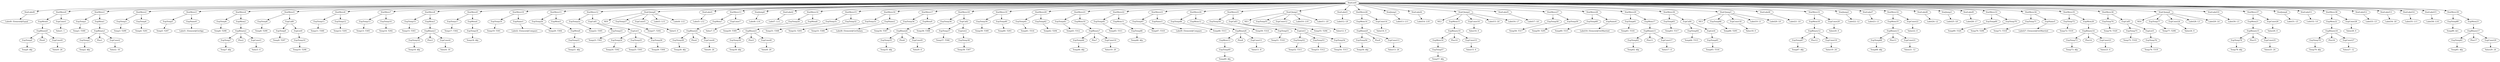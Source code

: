 digraph {
	ordering = out;
	ExpMem23 -> ExpBinary17;
	ExpConst29 -> "Value29: 24";
	ExpBinary17 -> ExpTemp81;
	ExpBinary17 -> Plus17;
	ExpBinary17 -> ExpConst29;
	ExpTemp81 -> "Temp81: $fp";
	StatLabel14 -> "Label35: L11";
	StatLabel13 -> "Label34: L8";
	ExpConst27 -> "Value27: 12";
	ExpBinary16 -> ExpTemp79;
	ExpBinary16 -> Plus16;
	ExpBinary16 -> ExpConst27;
	ExpTemp79 -> "Temp79: $fp";
	StatLabel11 -> "Label32: L4";
	StatMove37 -> ExpMem21;
	StatMove37 -> ExpConst26;
	ExpConst25 -> "Value25: 24";
	ExpBinary15 -> ExpTemp78;
	ExpBinary15 -> Plus15;
	ExpBinary15 -> ExpConst25;
	StatLabel10 -> "Label30: L3";
	ExpCall5 -> ExpTemp75;
	ExpCall5 -> ExpList5;
	ExpTemp75 -> "Temp75: T318";
	StatMove36 -> ExpTemp74;
	StatMove36 -> ExpCall5;
	ExpMem20 -> ExpBinary14;
	ExpMem21 -> ExpBinary15;
	ExpConst23 -> "Value23: 4";
	ExpTemp73 -> "Temp73: $fp";
	StatMove35 -> ExpTemp72;
	StatMove35 -> ExpMem20;
	ExpName5 -> "Label27: Element@GetMarried";
	ExpTemp1 -> "Temp1: T300";
	ExpBinary4 -> ExpTemp28;
	ExpBinary4 -> Plus4;
	ExpBinary4 -> ExpConst6;
	ExpList1 -> ExpTemp24;
	ExpList1 -> ExpTemp25;
	ExpList1 -> ExpTemp26;
	StatMove29 -> ExpTemp61;
	StatMove29 -> ExpMem17;
	ExpTemp65 -> "Temp65: T316";
	StatMove17 -> ExpTemp34;
	StatMove17 -> ExpMem9;
	ExpName2 -> "Label8: Element@GetSalary";
	ExpMem12 -> ExpBinary8;
	ExpMem8 -> ExpBinary5;
	StatMove18 -> ExpTemp36;
	StatMove18 -> ExpCall2;
	StatLabel2 -> "Label7: L13";
	StatMove5 -> ExpTemp8;
	StatMove5 -> ExpCall0;
	ExpTemp78 -> "Temp78: $fp";
	ExpTemp43 -> "Temp43: T312";
	ExpTemp29 -> "Temp29: T309";
	StatMove13 -> ExpMem7;
	StatMove13 -> ExpConst7;
	ExpTemp72 -> "Temp72: T319";
	StatMove15 -> ExpTemp31;
	StatMove15 -> ExpTemp32;
	StatLabel3 -> "Label12: L9";
	StatLabel1 -> "Label5: L12";
	ExpTemp27 -> "Temp27: T292";
	ExpList4 -> ExpTemp65;
	ExpTemp26 -> "Temp26: T304";
	StatMove39 -> ExpTemp80;
	StatMove39 -> ExpMem23;
	ExpTemp41 -> "Temp41: T314";
	ExpTemp25 -> "Temp25: T303";
	StatJump0 -> "Label6: L14";
	ExpList5 -> ExpTemp76;
	ExpTemp31 -> "Temp31: T308";
	ExpTemp24 -> "Temp24: T302";
	ExpTemp44 -> "Temp44: $fp";
	StatMove11 -> ExpTemp20;
	StatMove11 -> ExpMem5;
	ExpTemp20 -> "Temp20: T304";
	ExpTemp77 -> "Temp77: T296";
	ExpName0 -> "Label1: Element@GetAge";
	ExpConst8 -> "Value8: 20";
	StatMove10 -> ExpTemp19;
	StatMove10 -> ExpName1;
	ExpMem4 -> ExpTemp18;
	ExpBinary11 -> ExpTemp62;
	ExpBinary11 -> Plus11;
	ExpBinary11 -> ExpConst17;
	ExpTemp36 -> "Temp36: T308";
	ExpMem0 -> ExpBinary0;
	StatMove27 -> ExpTemp58;
	StatMove27 -> ExpTemp59;
	ExpTemp22 -> "Temp22: T305";
	ExpList2 -> ExpTemp38;
	StatMove3 -> ExpTemp5;
	StatMove3 -> ExpName0;
	ExpTemp11 -> "Temp11: T300";
	ExpTemp15 -> "Temp15: T303";
	StatMove12 -> ExpTemp22;
	StatMove12 -> ExpCall1;
	ExpConst19 -> "Value19: 24";
	ExpTemp4 -> "Temp4: T291";
	StatLabel5 -> "Label17: L6";
	ExpConst24 -> "Value24: 0";
	ExpTemp74 -> "Temp74: T320";
	StatLabel0 -> "Label0: Element@Equal";
	StatMove2 -> ExpTemp3;
	StatMove2 -> ExpTemp4;
	ExpTemp54 -> "Temp54: T313";
	ExpBinary13 -> ExpTemp68;
	ExpBinary13 -> Plus13;
	ExpBinary13 -> ExpConst21;
	ExpTemp2 -> "Temp2: $fp";
	ExpTemp10 -> "Temp10: T298";
	StatJump4 -> "Label31: L5";
	ExpMem10 -> ExpBinary7;
	ExpTemp23 -> "Temp23: T301";
	StatLabel12 -> "Label33: L5";
	StatMove38 -> ExpMem22;
	StatMove38 -> ExpConst28;
	ExpBinary0 -> ExpTemp0;
	ExpBinary0 -> Plus0;
	ExpBinary0 -> ExpConst0;
	StatMove7 -> ExpTemp13;
	StatMove7 -> ExpTemp14;
	ExpTemp7 -> "Temp7: $fp";
	StatMove16 -> ExpTemp33;
	StatMove16 -> ExpName2;
	StatList0 -> StatLabel0;
	StatList0 -> StatMove0;
	StatList0 -> StatMove1;
	StatList0 -> StatMove2;
	StatList0 -> StatMove3;
	StatList0 -> StatMove4;
	StatList0 -> StatMove5;
	StatList0 -> StatMove6;
	StatList0 -> StatMove7;
	StatList0 -> StatMove8;
	StatList0 -> StatMove9;
	StatList0 -> StatMove10;
	StatList0 -> StatMove11;
	StatList0 -> StatMove12;
	StatList0 -> StatCJump0;
	StatList0 -> StatLabel1;
	StatList0 -> StatMove13;
	StatList0 -> StatJump0;
	StatList0 -> StatLabel2;
	StatList0 -> StatMove14;
	StatList0 -> StatMove15;
	StatList0 -> StatMove16;
	StatList0 -> StatMove17;
	StatList0 -> StatMove18;
	StatList0 -> StatMove19;
	StatList0 -> StatMove20;
	StatList0 -> StatMove21;
	StatList0 -> StatMove22;
	StatList0 -> StatMove23;
	StatList0 -> StatMove24;
	StatList0 -> StatMove25;
	StatList0 -> StatCJump1;
	StatList0 -> StatLabel3;
	StatList0 -> StatMove26;
	StatList0 -> StatJump1;
	StatList0 -> StatLabel4;
	StatList0 -> StatCJump2;
	StatList0 -> StatLabel5;
	StatList0 -> StatMove27;
	StatList0 -> StatMove28;
	StatList0 -> StatMove29;
	StatList0 -> StatMove30;
	StatList0 -> StatCJump3;
	StatList0 -> StatLabel6;
	StatList0 -> StatMove31;
	StatList0 -> StatJump2;
	StatList0 -> StatLabel7;
	StatList0 -> StatMove32;
	StatList0 -> StatLabel8;
	StatList0 -> StatJump3;
	StatList0 -> StatLabel9;
	StatList0 -> StatMove33;
	StatList0 -> StatMove34;
	StatList0 -> StatMove35;
	StatList0 -> StatMove36;
	StatList0 -> StatCJump4;
	StatList0 -> StatLabel10;
	StatList0 -> StatMove37;
	StatList0 -> StatJump4;
	StatList0 -> StatLabel11;
	StatList0 -> StatMove38;
	StatList0 -> StatLabel12;
	StatList0 -> StatLabel13;
	StatList0 -> StatLabel14;
	StatList0 -> StatLabel15;
	StatList0 -> StatMove39;
	ExpMem9 -> ExpBinary6;
	ExpConst6 -> "Value6: 24";
	ExpTemp58 -> "Temp58: T317";
	ExpMem1 -> ExpBinary1;
	StatMove4 -> ExpTemp6;
	StatMove4 -> ExpMem2;
	StatMove9 -> ExpTemp17;
	StatMove9 -> ExpMem4;
	ExpTemp48 -> "Temp48: T313";
	ExpMem11 -> ExpTemp46;
	StatMove26 -> ExpMem14;
	StatMove26 -> ExpConst14;
	ExpTemp33 -> "Temp33: T306";
	ExpMem2 -> ExpBinary2;
	ExpConst0 -> "Value0: 24";
	ExpBinary1 -> ExpTemp2;
	ExpBinary1 -> Plus1;
	ExpBinary1 -> ExpConst2;
	ExpConst10 -> "Value10: 20";
	StatMove31 -> ExpMem18;
	StatMove31 -> ExpConst20;
	ExpConst1 -> "Value1: 1";
	StatLabel15 -> "Label36: L14";
	ExpTemp45 -> "Temp45: T311";
	ExpTemp39 -> "Temp39: T309";
	StatMove1 -> ExpTemp1;
	StatMove1 -> ExpMem1;
	ExpConst28 -> "Value28: 0";
	ExpTemp18 -> "Temp18: $fp";
	ExpTemp8 -> "Temp8: T299";
	ExpMem15 -> ExpBinary10;
	ExpMem22 -> ExpBinary16;
	ExpMem5 -> ExpMem6;
	ExpTemp30 -> "Temp30: $fp";
	ExpTemp17 -> "Temp17: T302";
	ExpConst3 -> "Value3: 4";
	ExpTemp12 -> "Temp12: T291";
	ExpTemp35 -> "Temp35: $fp";
	StatMove23 -> ExpTemp47;
	StatMove23 -> ExpName3;
	ExpTemp76 -> "Temp76: T319";
	ExpTemp14 -> "Temp14: T292";
	StatLabel6 -> "Label21: L0";
	StatMove14 -> ExpTemp29;
	StatMove14 -> ExpMem8;
	ExpCall0 -> ExpTemp9;
	ExpCall0 -> ExpList0;
	ExpConst7 -> "Value7: 0";
	ExpTemp21 -> "Temp21: $fp";
	ExpTemp19 -> "Temp19: T301";
	ExpTemp53 -> "Temp53: T312";
	ExpTemp9 -> "Temp9: T297";
	ExpCall4 -> ExpTemp64;
	ExpCall4 -> ExpList4;
	StatJump3 -> "Label25: L8";
	StatCJump0 -> NE0;
	StatCJump0 -> ExpTemp27;
	StatCJump0 -> ExpConst5;
	StatCJump0 -> "Label3: L13";
	StatCJump0 -> "Label4: L12";
	ExpName1 -> "Label2: Element@Compare";
	ExpCall1 -> ExpTemp23;
	ExpCall1 -> ExpList1;
	ExpMem19 -> ExpBinary13;
	ExpTemp13 -> "Temp13: T305";
	ExpBinary6 -> ExpTemp35;
	ExpBinary6 -> Plus6;
	ExpBinary6 -> ExpConst9;
	StatMove24 -> ExpTemp48;
	StatMove24 -> ExpMem12;
	ExpBinary2 -> ExpTemp7;
	ExpBinary2 -> Plus2;
	ExpBinary2 -> ExpConst3;
	ExpMem16 -> ExpTemp57;
	ExpTemp16 -> "Temp16: $fp";
	StatCJump2 -> NE2;
	StatCJump2 -> ExpMem15;
	StatCJump2 -> ExpConst16;
	StatCJump2 -> "Label15: L6";
	StatCJump2 -> "Label16: L7";
	ExpTemp32 -> "Temp32: T293";
	ExpBinary14 -> ExpTemp73;
	ExpBinary14 -> Plus14;
	ExpBinary14 -> ExpConst23;
	StatMove0 -> ExpMem0;
	StatMove0 -> ExpConst1;
	ExpTemp28 -> "Temp28: $fp";
	StatMove8 -> ExpTemp15;
	StatMove8 -> ExpMem3;
	ExpTemp34 -> "Temp34: T307";
	StatLabel7 -> "Label23: L1";
	ExpConst4 -> "Value4: 16";
	ExpMem3 -> ExpBinary3;
	ExpConst2 -> "Value2: 16";
	ExpCall2 -> ExpTemp37;
	ExpCall2 -> ExpList2;
	ExpConst11 -> "Value11: 8";
	ExpTemp47 -> "Temp47: T310";
	ExpTemp38 -> "Temp38: T307";
	ExpList0 -> ExpTemp10;
	ExpConst22 -> "Value22: 0";
	StatMove20 -> ExpTemp41;
	StatMove20 -> ExpTemp42;
	ExpTemp42 -> "Temp42: T294";
	StatMove25 -> ExpTemp50;
	StatMove25 -> ExpCall3;
	StatMove21 -> ExpTemp43;
	StatMove21 -> ExpMem10;
	ExpBinary5 -> ExpTemp30;
	ExpBinary5 -> Plus5;
	ExpBinary5 -> ExpConst8;
	ExpBinary7 -> ExpTemp44;
	ExpBinary7 -> Plus7;
	ExpBinary7 -> ExpConst10;
	ExpBinary9 -> ExpTemp56;
	ExpBinary9 -> Plus9;
	ExpBinary9 -> ExpConst13;
	ExpTemp60 -> "Temp60: T315";
	ExpName3 -> "Label9: Element@Compare";
	StatMove28 -> ExpTemp60;
	StatMove28 -> ExpName4;
	StatCJump4 -> NE4;
	StatCJump4 -> ExpTemp77;
	StatCJump4 -> ExpConst24;
	StatCJump4 -> "Label28: L3";
	StatCJump4 -> "Label29: L4";
	ExpMem13 -> ExpTemp49;
	ExpTemp62 -> "Temp62: $fp";
	ExpConst5 -> "Value5: 0";
	ExpBinary8 -> ExpMem13;
	ExpBinary8 -> Plus8;
	ExpBinary8 -> ExpConst11;
	ExpTemp50 -> "Temp50: T314";
	ExpCall3 -> ExpTemp51;
	ExpCall3 -> ExpList3;
	StatCJump1 -> NE1;
	StatCJump1 -> ExpTemp55;
	StatCJump1 -> ExpConst12;
	StatCJump1 -> "Label10: L10";
	StatCJump1 -> "Label11: L9";
	ExpTemp52 -> "Temp52: T311";
	ExpMem6 -> ExpTemp21;
	ExpConst16 -> "Value16: 0";
	ExpList3 -> ExpTemp52;
	ExpList3 -> ExpTemp53;
	ExpList3 -> ExpTemp54;
	StatCJump3 -> NE3;
	StatCJump3 -> ExpTemp66;
	StatCJump3 -> ExpConst18;
	StatCJump3 -> "Label19: L1";
	StatCJump3 -> "Label20: L0";
	ExpTemp55 -> "Temp55: T294";
	ExpConst12 -> "Value12: 0";
	ExpTemp56 -> "Temp56: $fp";
	ExpBinary3 -> ExpTemp16;
	ExpBinary3 -> Plus3;
	ExpBinary3 -> ExpConst4;
	ExpTemp40 -> "Temp40: T293";
	ExpTemp67 -> "Temp67: $fp";
	ExpMem7 -> ExpBinary4;
	ExpTemp46 -> "Temp46: $fp";
	ExpConst13 -> "Value13: 24";
	ExpMem14 -> ExpBinary9;
	ExpConst9 -> "Value9: 4";
	ExpConst14 -> "Value14: 0";
	StatJump1 -> "Label13: L11";
	StatLabel4 -> "Label14: L10";
	ExpTemp66 -> "Temp66: T295";
	ExpTemp5 -> "Temp5: T297";
	ExpTemp57 -> "Temp57: $fp";
	ExpTemp49 -> "Temp49: $fp";
	ExpConst21 -> "Value21: 12";
	ExpBinary10 -> ExpMem16;
	ExpBinary10 -> Plus10;
	ExpBinary10 -> ExpConst15;
	ExpConst15 -> "Value15: 4";
	ExpName4 -> "Label18: Element@GetMarried";
	StatMove19 -> ExpTemp39;
	StatMove19 -> ExpTemp40;
	ExpTemp0 -> "Temp0: $fp";
	ExpTemp61 -> "Temp61: T316";
	ExpTemp51 -> "Temp51: T310";
	StatJump2 -> "Label22: L2";
	ExpConst17 -> "Value17: 4";
	ExpMem17 -> ExpBinary11;
	ExpTemp63 -> "Temp63: T317";
	StatMove30 -> ExpTemp63;
	StatMove30 -> ExpCall4;
	ExpTemp64 -> "Temp64: T315";
	ExpConst26 -> "Value26: 0";
	ExpConst18 -> "Value18: 0";
	StatMove6 -> ExpTemp11;
	StatMove6 -> ExpTemp12;
	ExpBinary12 -> ExpTemp67;
	ExpBinary12 -> Plus12;
	ExpBinary12 -> ExpConst19;
	ExpMem18 -> ExpBinary12;
	ExpConst20 -> "Value20: 0";
	ExpTemp68 -> "Temp68: $fp";
	ExpTemp37 -> "Temp37: T306";
	ExpTemp69 -> "Temp69: T320";
	ExpTemp80 -> "Temp80: $rv";
	StatMove22 -> ExpTemp45;
	StatMove22 -> ExpMem11;
	StatMove32 -> ExpMem19;
	StatMove32 -> ExpConst22;
	ExpTemp3 -> "Temp3: T299";
	ExpTemp6 -> "Temp6: T298";
	StatLabel8 -> "Label24: L2";
	StatLabel9 -> "Label26: L7";
	StatMove33 -> ExpTemp69;
	StatMove33 -> ExpTemp70;
	ExpTemp70 -> "Temp70: T296";
	ExpTemp71 -> "Temp71: T318";
	ExpTemp59 -> "Temp59: T295";
	StatMove34 -> ExpTemp71;
	StatMove34 -> ExpName5;
}


